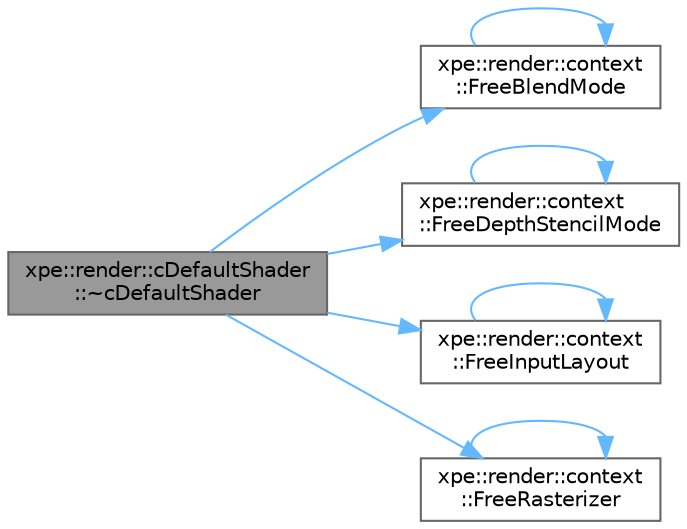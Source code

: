 digraph "xpe::render::cDefaultShader::~cDefaultShader"
{
 // LATEX_PDF_SIZE
  bgcolor="transparent";
  edge [fontname=Helvetica,fontsize=10,labelfontname=Helvetica,labelfontsize=10];
  node [fontname=Helvetica,fontsize=10,shape=box,height=0.2,width=0.4];
  rankdir="LR";
  Node1 [id="Node000001",label="xpe::render::cDefaultShader\l::~cDefaultShader",height=0.2,width=0.4,color="gray40", fillcolor="grey60", style="filled", fontcolor="black",tooltip=" "];
  Node1 -> Node2 [id="edge9_Node000001_Node000002",color="steelblue1",style="solid",tooltip=" "];
  Node2 [id="Node000002",label="xpe::render::context\l::FreeBlendMode",height=0.2,width=0.4,color="grey40", fillcolor="white", style="filled",URL="$namespacexpe_1_1render_1_1context.html#ac06a7e5bda39e480b8cd91283fb28a8f",tooltip=" "];
  Node2 -> Node2 [id="edge10_Node000002_Node000002",color="steelblue1",style="solid",tooltip=" "];
  Node1 -> Node3 [id="edge11_Node000001_Node000003",color="steelblue1",style="solid",tooltip=" "];
  Node3 [id="Node000003",label="xpe::render::context\l::FreeDepthStencilMode",height=0.2,width=0.4,color="grey40", fillcolor="white", style="filled",URL="$namespacexpe_1_1render_1_1context.html#a5fd9d383d5483b8fd286cc5614c549e4",tooltip=" "];
  Node3 -> Node3 [id="edge12_Node000003_Node000003",color="steelblue1",style="solid",tooltip=" "];
  Node1 -> Node4 [id="edge13_Node000001_Node000004",color="steelblue1",style="solid",tooltip=" "];
  Node4 [id="Node000004",label="xpe::render::context\l::FreeInputLayout",height=0.2,width=0.4,color="grey40", fillcolor="white", style="filled",URL="$namespacexpe_1_1render_1_1context.html#a655dcdaafc5a9d82d3a9b69df215c1b9",tooltip=" "];
  Node4 -> Node4 [id="edge14_Node000004_Node000004",color="steelblue1",style="solid",tooltip=" "];
  Node1 -> Node5 [id="edge15_Node000001_Node000005",color="steelblue1",style="solid",tooltip=" "];
  Node5 [id="Node000005",label="xpe::render::context\l::FreeRasterizer",height=0.2,width=0.4,color="grey40", fillcolor="white", style="filled",URL="$namespacexpe_1_1render_1_1context.html#aa3df28f56a592e46f6e339313da58f4a",tooltip=" "];
  Node5 -> Node5 [id="edge16_Node000005_Node000005",color="steelblue1",style="solid",tooltip=" "];
}
